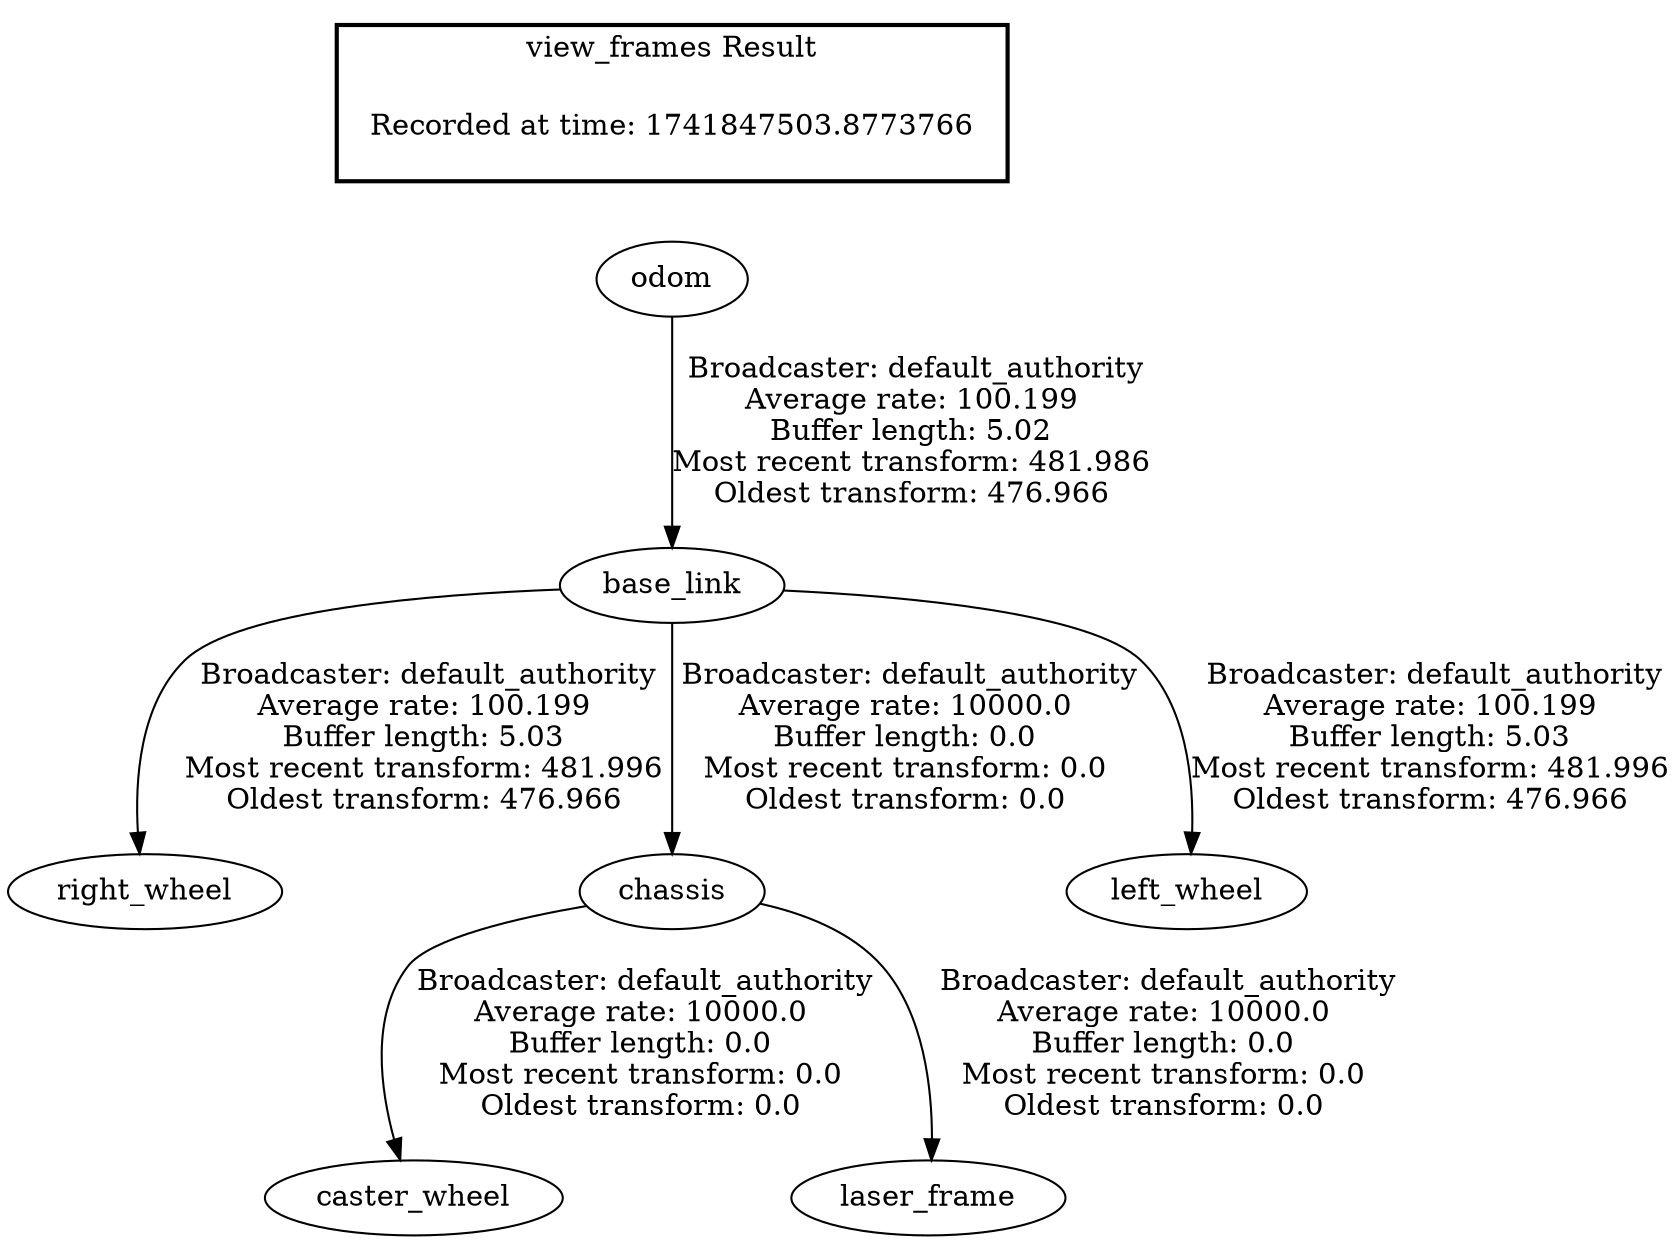 digraph G {
"base_link" -> "right_wheel"[label=" Broadcaster: default_authority\nAverage rate: 100.199\nBuffer length: 5.03\nMost recent transform: 481.996\nOldest transform: 476.966\n"];
"odom" -> "base_link"[label=" Broadcaster: default_authority\nAverage rate: 100.199\nBuffer length: 5.02\nMost recent transform: 481.986\nOldest transform: 476.966\n"];
"chassis" -> "caster_wheel"[label=" Broadcaster: default_authority\nAverage rate: 10000.0\nBuffer length: 0.0\nMost recent transform: 0.0\nOldest transform: 0.0\n"];
"base_link" -> "chassis"[label=" Broadcaster: default_authority\nAverage rate: 10000.0\nBuffer length: 0.0\nMost recent transform: 0.0\nOldest transform: 0.0\n"];
"chassis" -> "laser_frame"[label=" Broadcaster: default_authority\nAverage rate: 10000.0\nBuffer length: 0.0\nMost recent transform: 0.0\nOldest transform: 0.0\n"];
"base_link" -> "left_wheel"[label=" Broadcaster: default_authority\nAverage rate: 100.199\nBuffer length: 5.03\nMost recent transform: 481.996\nOldest transform: 476.966\n"];
edge [style=invis];
 subgraph cluster_legend { style=bold; color=black; label ="view_frames Result";
"Recorded at time: 1741847503.8773766"[ shape=plaintext ] ;
}->"odom";
}